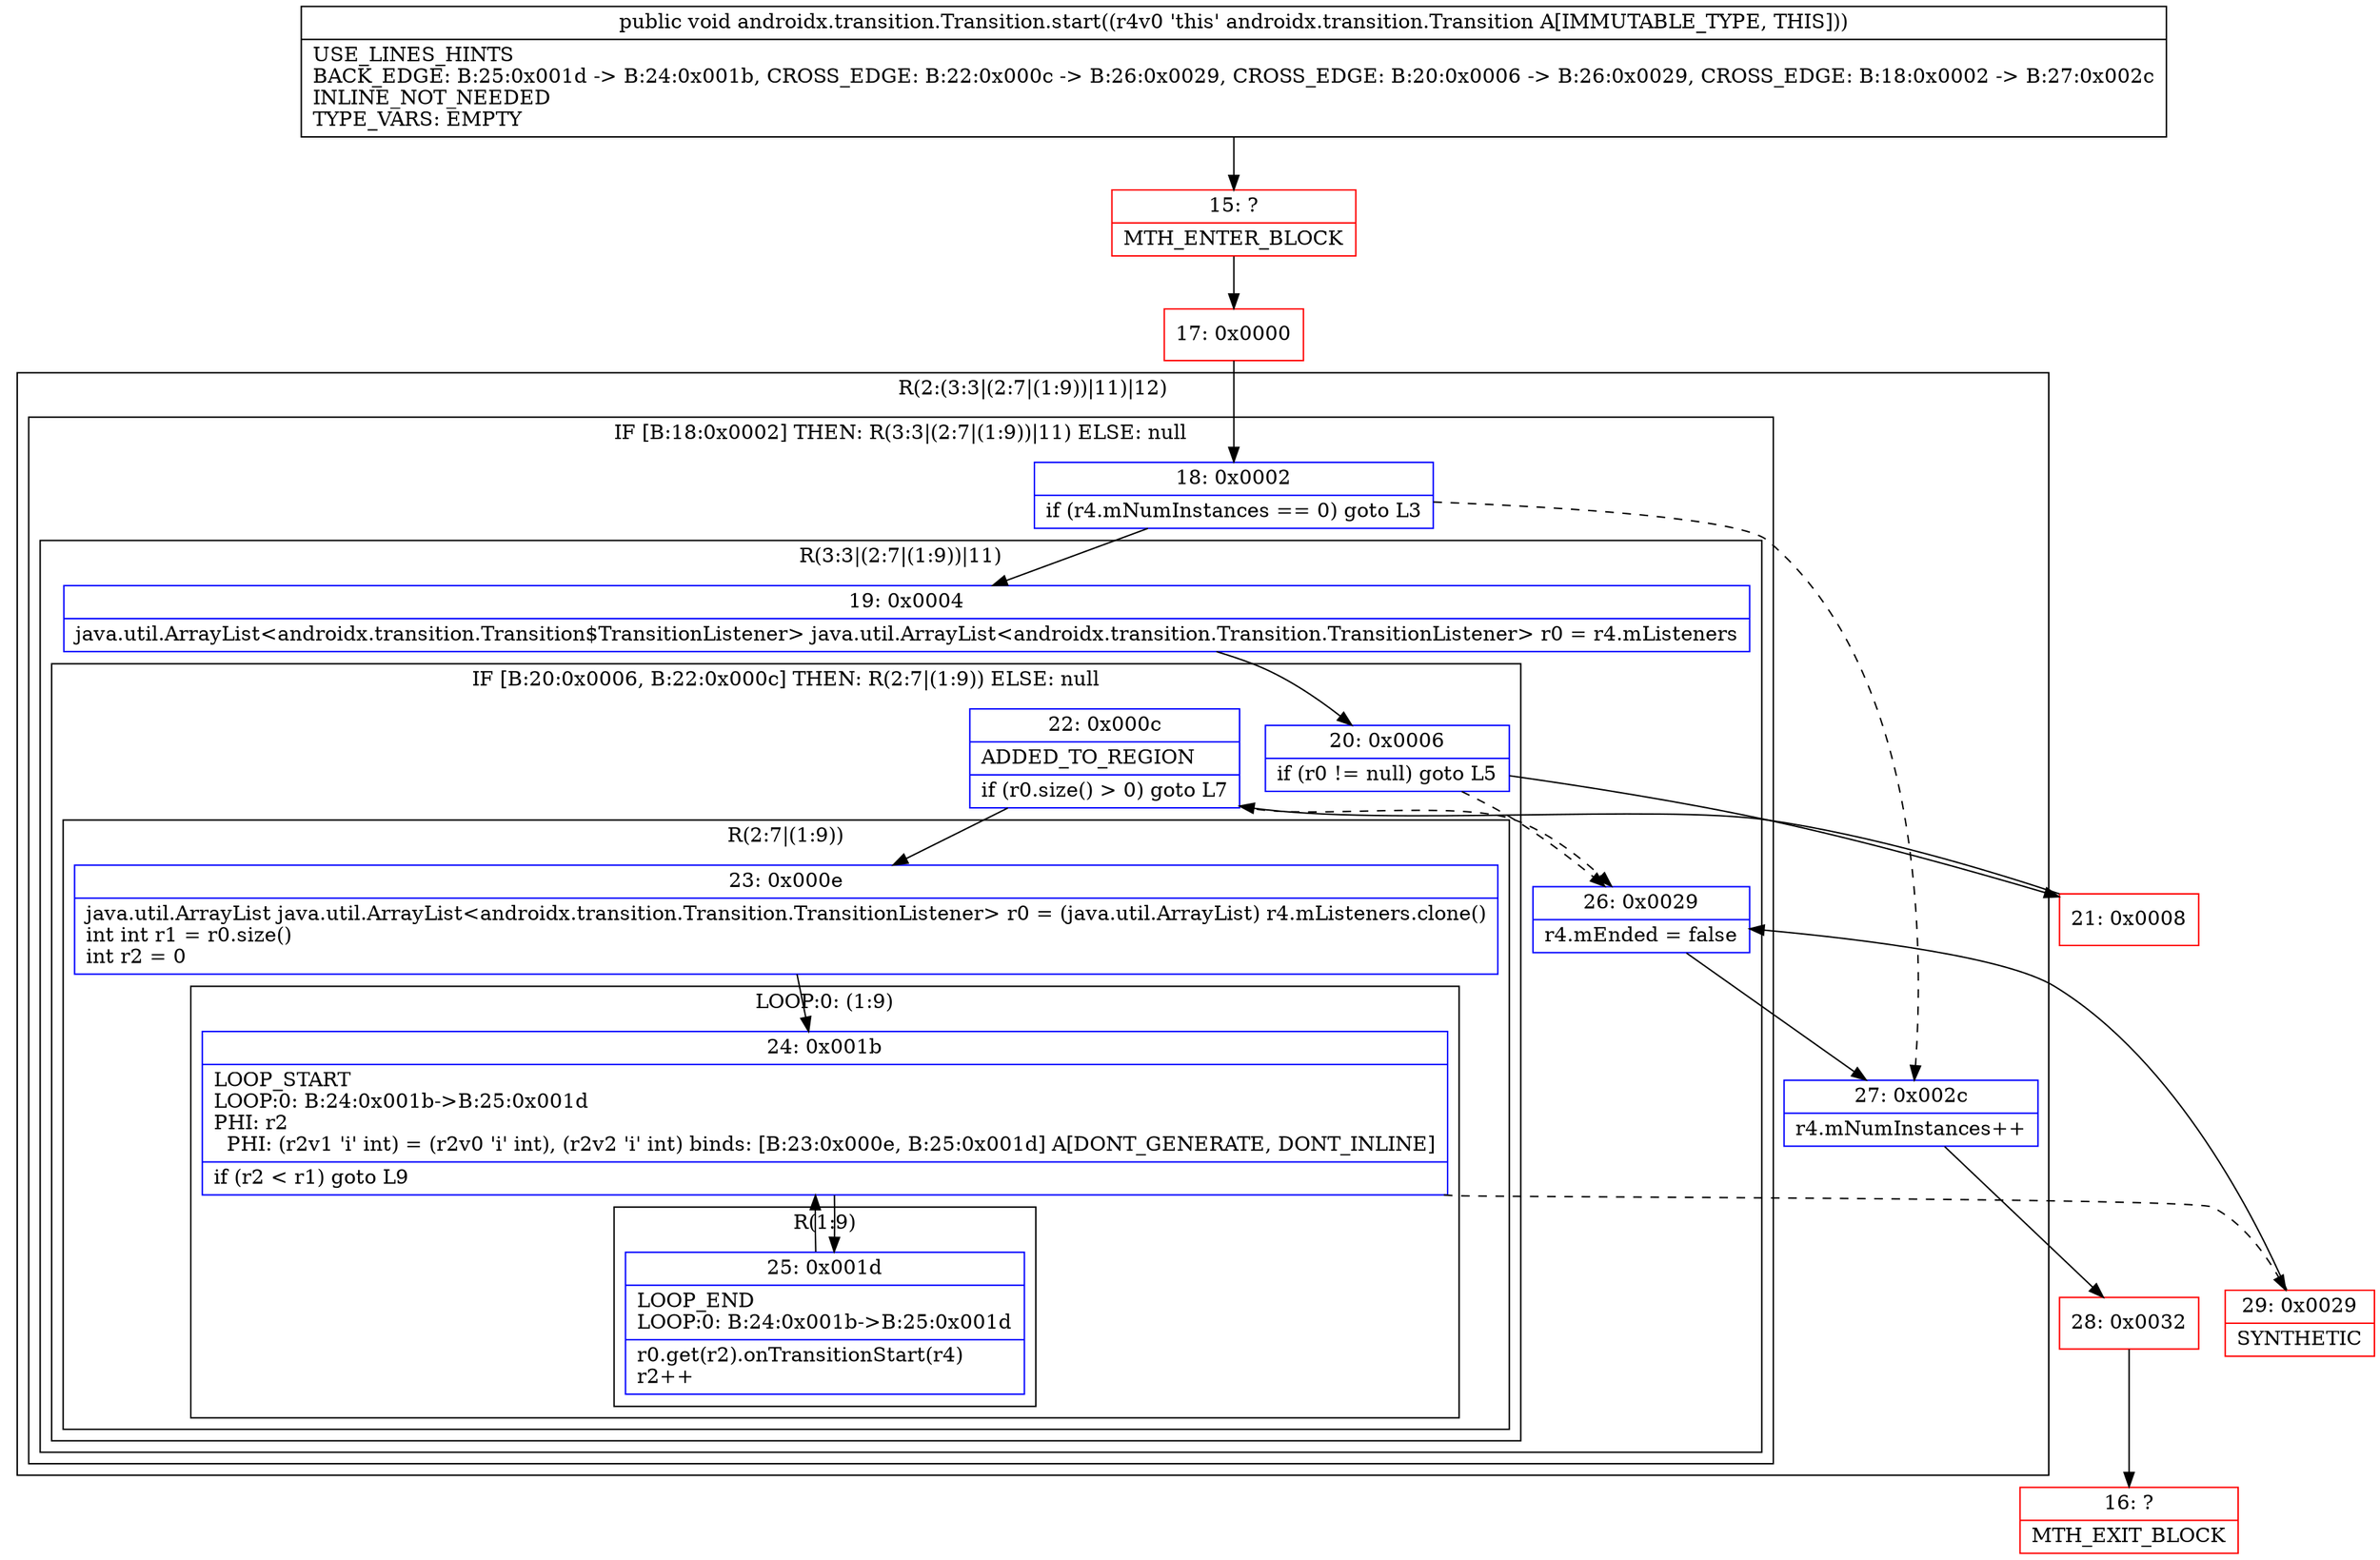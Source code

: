 digraph "CFG forandroidx.transition.Transition.start()V" {
subgraph cluster_Region_1742837204 {
label = "R(2:(3:3|(2:7|(1:9))|11)|12)";
node [shape=record,color=blue];
subgraph cluster_IfRegion_65405350 {
label = "IF [B:18:0x0002] THEN: R(3:3|(2:7|(1:9))|11) ELSE: null";
node [shape=record,color=blue];
Node_18 [shape=record,label="{18\:\ 0x0002|if (r4.mNumInstances == 0) goto L3\l}"];
subgraph cluster_Region_1750448111 {
label = "R(3:3|(2:7|(1:9))|11)";
node [shape=record,color=blue];
Node_19 [shape=record,label="{19\:\ 0x0004|java.util.ArrayList\<androidx.transition.Transition$TransitionListener\> java.util.ArrayList\<androidx.transition.Transition.TransitionListener\> r0 = r4.mListeners\l}"];
subgraph cluster_IfRegion_980933803 {
label = "IF [B:20:0x0006, B:22:0x000c] THEN: R(2:7|(1:9)) ELSE: null";
node [shape=record,color=blue];
Node_20 [shape=record,label="{20\:\ 0x0006|if (r0 != null) goto L5\l}"];
Node_22 [shape=record,label="{22\:\ 0x000c|ADDED_TO_REGION\l|if (r0.size() \> 0) goto L7\l}"];
subgraph cluster_Region_1692835794 {
label = "R(2:7|(1:9))";
node [shape=record,color=blue];
Node_23 [shape=record,label="{23\:\ 0x000e|java.util.ArrayList java.util.ArrayList\<androidx.transition.Transition.TransitionListener\> r0 = (java.util.ArrayList) r4.mListeners.clone()\lint int r1 = r0.size()\lint r2 = 0\l}"];
subgraph cluster_LoopRegion_1195711859 {
label = "LOOP:0: (1:9)";
node [shape=record,color=blue];
Node_24 [shape=record,label="{24\:\ 0x001b|LOOP_START\lLOOP:0: B:24:0x001b\-\>B:25:0x001d\lPHI: r2 \l  PHI: (r2v1 'i' int) = (r2v0 'i' int), (r2v2 'i' int) binds: [B:23:0x000e, B:25:0x001d] A[DONT_GENERATE, DONT_INLINE]\l|if (r2 \< r1) goto L9\l}"];
subgraph cluster_Region_40515614 {
label = "R(1:9)";
node [shape=record,color=blue];
Node_25 [shape=record,label="{25\:\ 0x001d|LOOP_END\lLOOP:0: B:24:0x001b\-\>B:25:0x001d\l|r0.get(r2).onTransitionStart(r4)\lr2++\l}"];
}
}
}
}
Node_26 [shape=record,label="{26\:\ 0x0029|r4.mEnded = false\l}"];
}
}
Node_27 [shape=record,label="{27\:\ 0x002c|r4.mNumInstances++\l}"];
}
Node_15 [shape=record,color=red,label="{15\:\ ?|MTH_ENTER_BLOCK\l}"];
Node_17 [shape=record,color=red,label="{17\:\ 0x0000}"];
Node_21 [shape=record,color=red,label="{21\:\ 0x0008}"];
Node_29 [shape=record,color=red,label="{29\:\ 0x0029|SYNTHETIC\l}"];
Node_28 [shape=record,color=red,label="{28\:\ 0x0032}"];
Node_16 [shape=record,color=red,label="{16\:\ ?|MTH_EXIT_BLOCK\l}"];
MethodNode[shape=record,label="{public void androidx.transition.Transition.start((r4v0 'this' androidx.transition.Transition A[IMMUTABLE_TYPE, THIS]))  | USE_LINES_HINTS\lBACK_EDGE: B:25:0x001d \-\> B:24:0x001b, CROSS_EDGE: B:22:0x000c \-\> B:26:0x0029, CROSS_EDGE: B:20:0x0006 \-\> B:26:0x0029, CROSS_EDGE: B:18:0x0002 \-\> B:27:0x002c\lINLINE_NOT_NEEDED\lTYPE_VARS: EMPTY\l}"];
MethodNode -> Node_15;Node_18 -> Node_19;
Node_18 -> Node_27[style=dashed];
Node_19 -> Node_20;
Node_20 -> Node_21;
Node_20 -> Node_26[style=dashed];
Node_22 -> Node_23;
Node_22 -> Node_26[style=dashed];
Node_23 -> Node_24;
Node_24 -> Node_25;
Node_24 -> Node_29[style=dashed];
Node_25 -> Node_24;
Node_26 -> Node_27;
Node_27 -> Node_28;
Node_15 -> Node_17;
Node_17 -> Node_18;
Node_21 -> Node_22;
Node_29 -> Node_26;
Node_28 -> Node_16;
}

